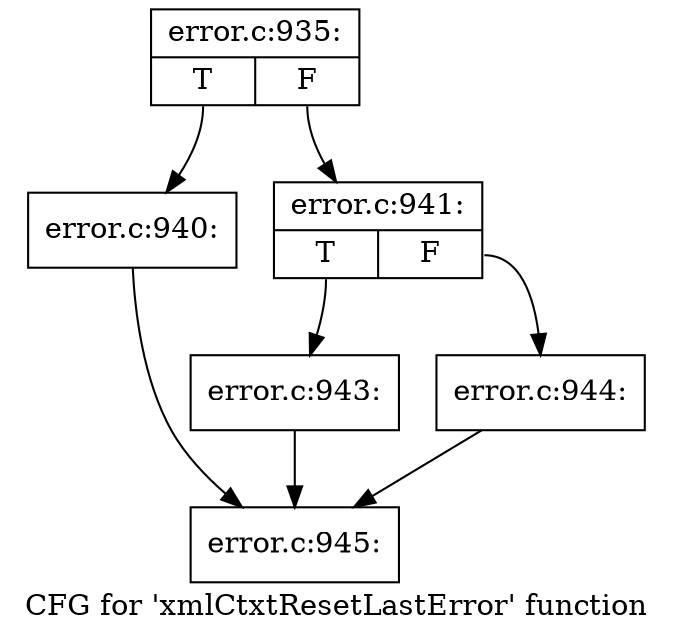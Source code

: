 digraph "CFG for 'xmlCtxtResetLastError' function" {
	label="CFG for 'xmlCtxtResetLastError' function";

	Node0x45ca970 [shape=record,label="{error.c:935:|{<s0>T|<s1>F}}"];
	Node0x45ca970:s0 -> Node0x45c8ea0;
	Node0x45ca970:s1 -> Node0x45c8ef0;
	Node0x45c8ea0 [shape=record,label="{error.c:940:}"];
	Node0x45c8ea0 -> Node0x4610aa0;
	Node0x45c8ef0 [shape=record,label="{error.c:941:|{<s0>T|<s1>F}}"];
	Node0x45c8ef0:s0 -> Node0x46107c0;
	Node0x45c8ef0:s1 -> Node0x4610810;
	Node0x46107c0 [shape=record,label="{error.c:943:}"];
	Node0x46107c0 -> Node0x4610aa0;
	Node0x4610810 [shape=record,label="{error.c:944:}"];
	Node0x4610810 -> Node0x4610aa0;
	Node0x4610aa0 [shape=record,label="{error.c:945:}"];
}
